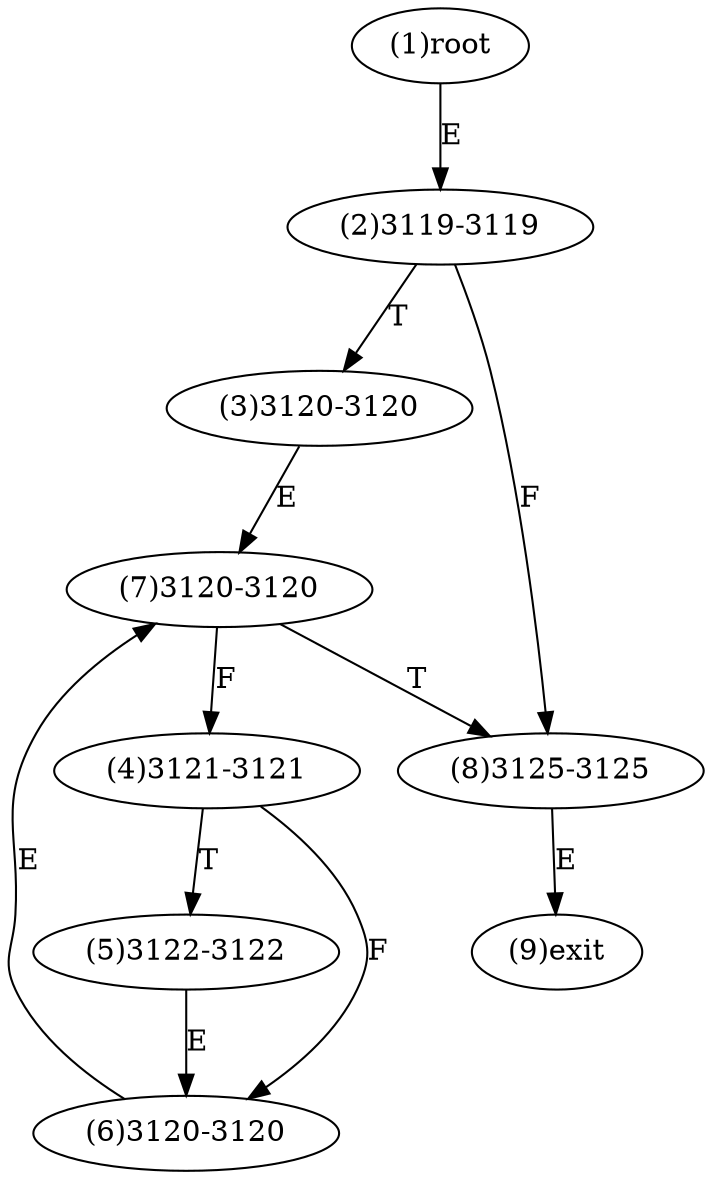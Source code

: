 digraph "" { 
1[ label="(1)root"];
2[ label="(2)3119-3119"];
3[ label="(3)3120-3120"];
4[ label="(4)3121-3121"];
5[ label="(5)3122-3122"];
6[ label="(6)3120-3120"];
7[ label="(7)3120-3120"];
8[ label="(8)3125-3125"];
9[ label="(9)exit"];
1->2[ label="E"];
2->8[ label="F"];
2->3[ label="T"];
3->7[ label="E"];
4->6[ label="F"];
4->5[ label="T"];
5->6[ label="E"];
6->7[ label="E"];
7->4[ label="F"];
7->8[ label="T"];
8->9[ label="E"];
}